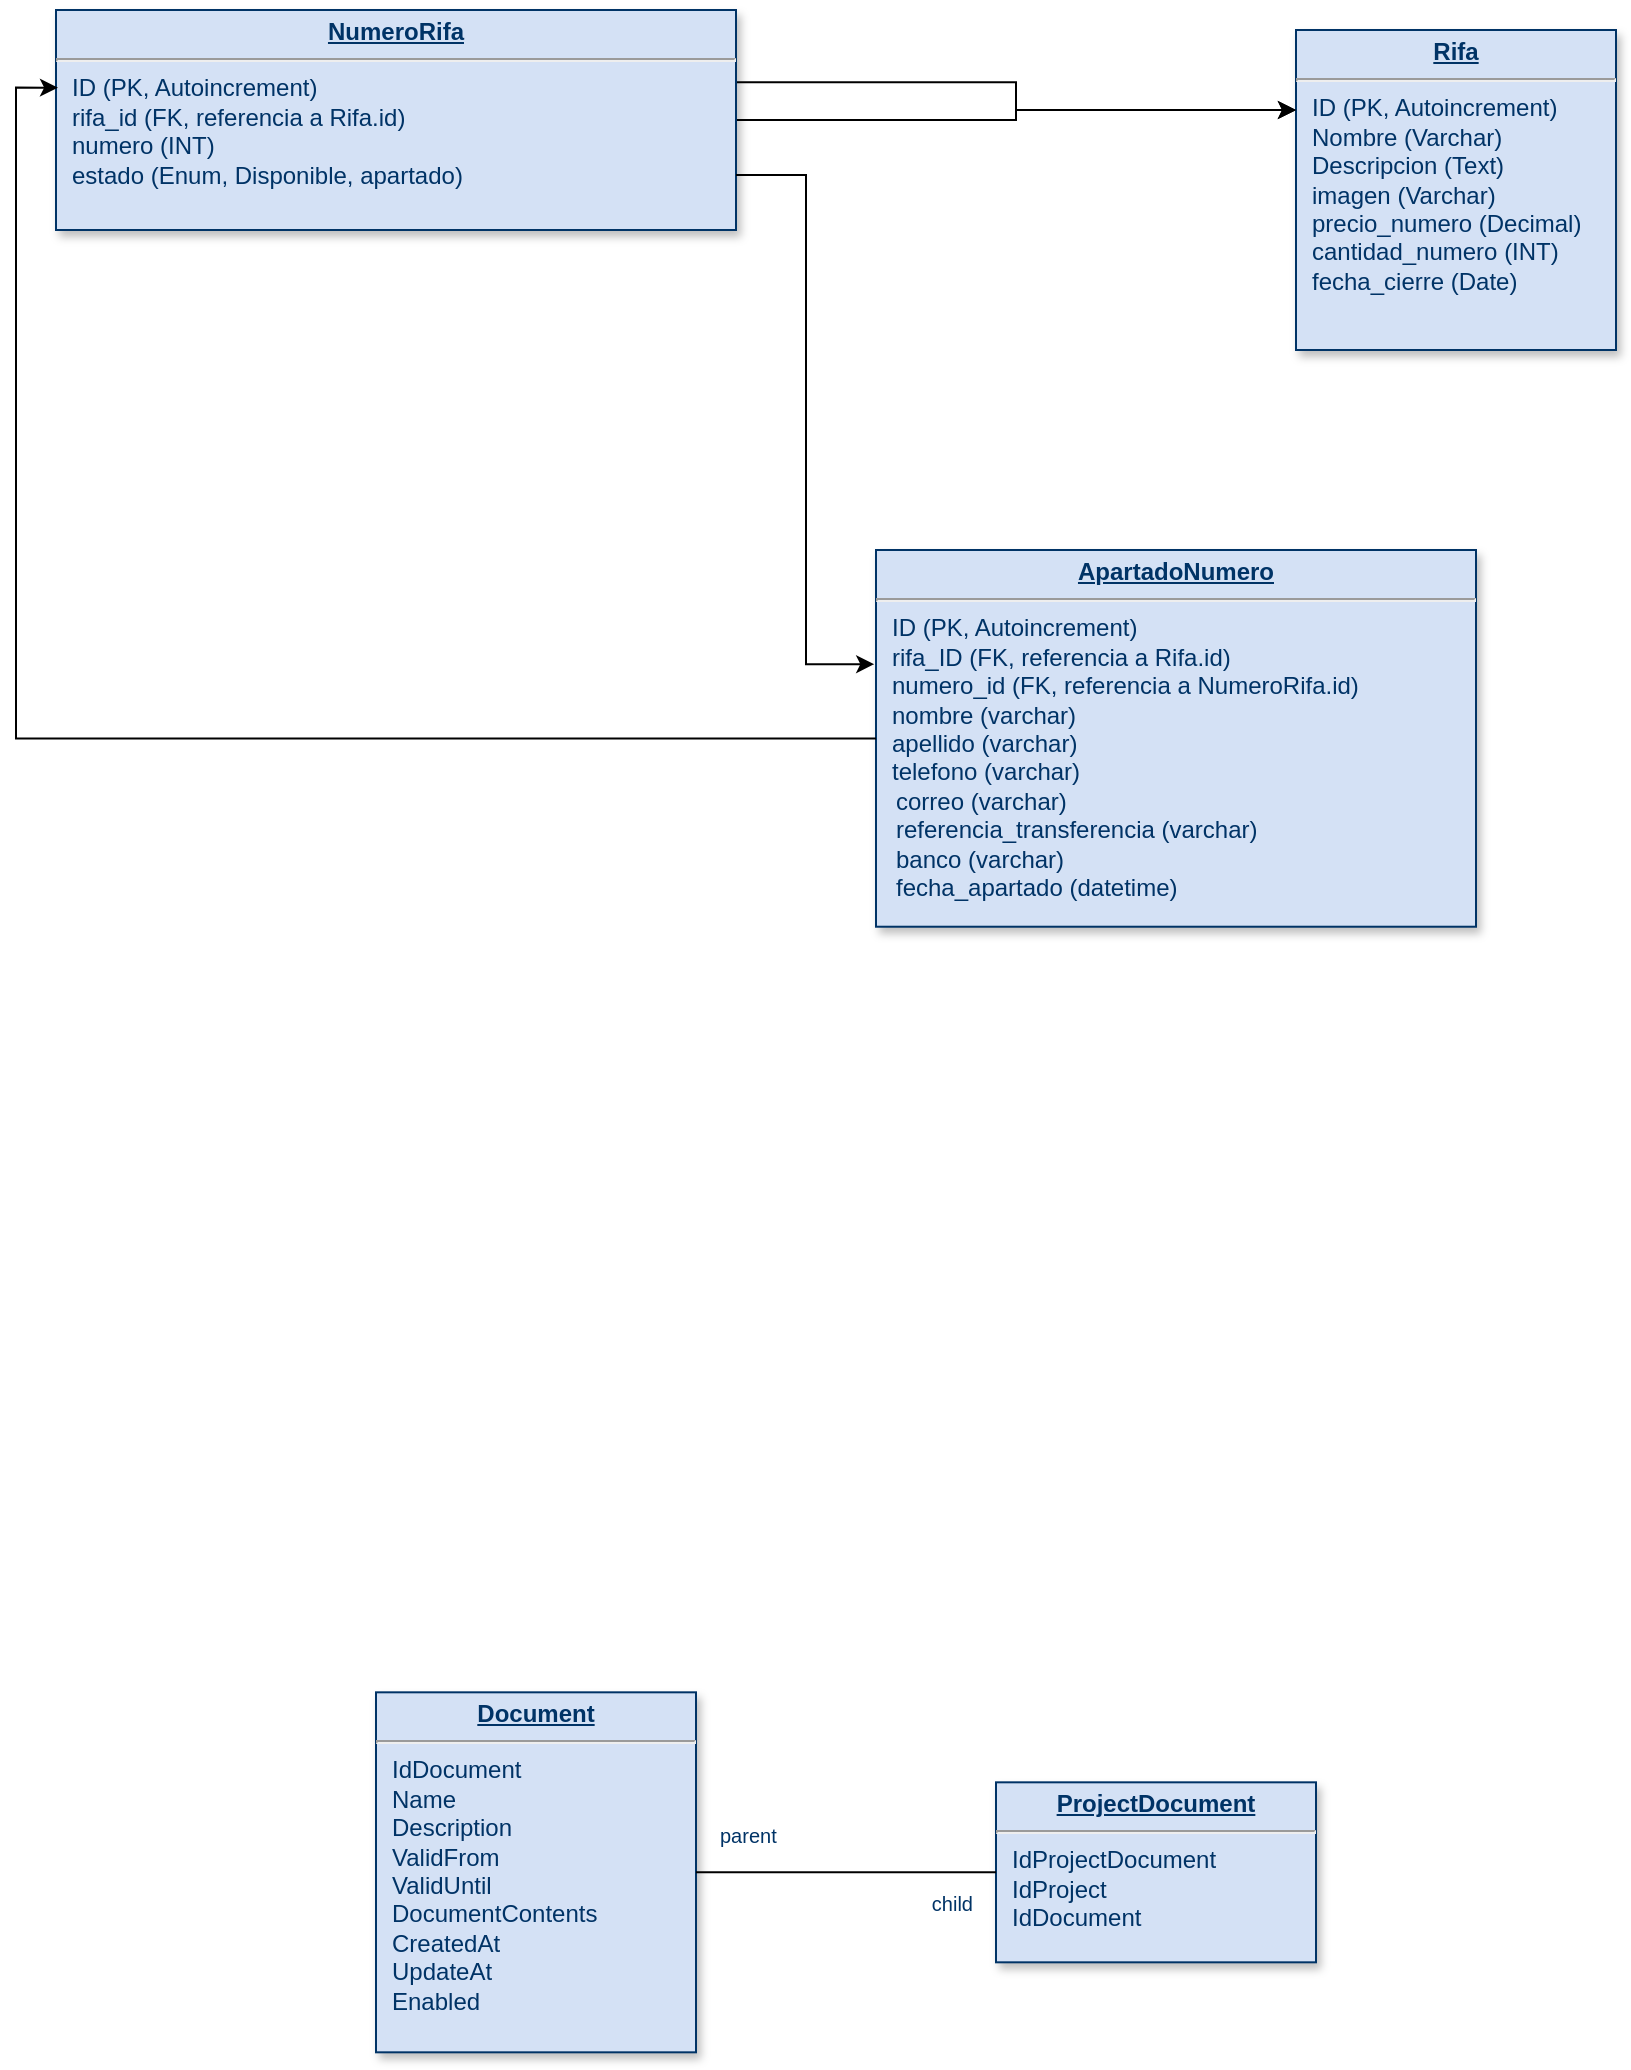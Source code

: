 <mxfile version="26.1.1">
  <diagram name="Page-1" id="efa7a0a1-bf9b-a30e-e6df-94a7791c09e9">
    <mxGraphModel dx="1523" dy="476" grid="1" gridSize="10" guides="1" tooltips="1" connect="1" arrows="1" fold="1" page="1" pageScale="1" pageWidth="826" pageHeight="1169" background="none" math="0" shadow="0">
      <root>
        <mxCell id="0" />
        <mxCell id="1" parent="0" />
        <mxCell id="25" value="&lt;p style=&quot;margin: 0px; margin-top: 4px; text-align: center; text-decoration: underline;&quot;&gt;&lt;b&gt;Rifa&lt;/b&gt;&lt;/p&gt;&lt;hr&gt;&lt;p style=&quot;margin: 0px; margin-left: 8px;&quot;&gt;ID (PK, Autoincrement)&lt;/p&gt;&lt;p style=&quot;margin: 0px; margin-left: 8px;&quot;&gt;Nombre (Varchar)&lt;/p&gt;&lt;p style=&quot;margin: 0px; margin-left: 8px;&quot;&gt;Descripcion (Text)&lt;/p&gt;&lt;p style=&quot;margin: 0px; margin-left: 8px;&quot;&gt;imagen (Varchar)&lt;/p&gt;&lt;p style=&quot;margin: 0px; margin-left: 8px;&quot;&gt;precio_numero (Decimal)&lt;/p&gt;&lt;p style=&quot;margin: 0px; margin-left: 8px;&quot;&gt;cantidad_numero (INT)&lt;/p&gt;&lt;p style=&quot;margin: 0px; margin-left: 8px;&quot;&gt;fecha_cierre (Date)&lt;/p&gt;" style="verticalAlign=top;align=left;overflow=fill;fontSize=12;fontFamily=Helvetica;html=1;strokeColor=#003366;shadow=1;fillColor=#D4E1F5;fontColor=#003366" parent="1" vertex="1">
          <mxGeometry x="590" y="50.0" width="160" height="160" as="geometry" />
        </mxCell>
        <mxCell id="28" value="&lt;p style=&quot;margin: 0px; margin-top: 4px; text-align: center; text-decoration: underline;&quot;&gt;&lt;strong&gt;Document&lt;/strong&gt;&lt;/p&gt;&lt;hr /&gt;&lt;p style=&quot;margin: 0px; margin-left: 8px;&quot;&gt;IdDocument&lt;/p&gt;&lt;p style=&quot;margin: 0px; margin-left: 8px;&quot;&gt;Name&lt;/p&gt;&lt;p style=&quot;margin: 0px; margin-left: 8px;&quot;&gt;Description&lt;/p&gt;&lt;p style=&quot;margin: 0px; margin-left: 8px;&quot;&gt;ValidFrom&lt;/p&gt;&lt;p style=&quot;margin: 0px; margin-left: 8px;&quot;&gt;ValidUntil&lt;/p&gt;&lt;p style=&quot;margin: 0px; margin-left: 8px;&quot;&gt;DocumentContents&lt;/p&gt;&lt;p style=&quot;margin: 0px; margin-left: 8px;&quot;&gt;CreatedAt&lt;/p&gt;&lt;p style=&quot;margin: 0px; margin-left: 8px;&quot;&gt;UpdateAt&lt;/p&gt;&lt;p style=&quot;margin: 0px; margin-left: 8px;&quot;&gt;Enabled&lt;/p&gt;" style="verticalAlign=top;align=left;overflow=fill;fontSize=12;fontFamily=Helvetica;html=1;strokeColor=#003366;shadow=1;fillColor=#D4E1F5;fontColor=#003366" parent="1" vertex="1">
          <mxGeometry x="130.0" y="881.16" width="160" height="180" as="geometry" />
        </mxCell>
        <mxCell id="34" value="&lt;p style=&quot;margin: 0px ; margin-top: 4px ; text-align: center ; text-decoration: underline&quot;&gt;&lt;strong&gt;ProjectDocument&lt;/strong&gt;&lt;/p&gt;&lt;hr&gt;&lt;p style=&quot;margin: 0px ; margin-left: 8px&quot;&gt;IdProjectDocument&lt;/p&gt;&lt;p style=&quot;margin: 0px ; margin-left: 8px&quot;&gt;IdProject&lt;/p&gt;&lt;p style=&quot;margin: 0px ; margin-left: 8px&quot;&gt;IdDocument&lt;/p&gt;" style="verticalAlign=top;align=left;overflow=fill;fontSize=12;fontFamily=Helvetica;html=1;strokeColor=#003366;shadow=1;fillColor=#D4E1F5;fontColor=#003366" parent="1" vertex="1">
          <mxGeometry x="440.0" y="926.16" width="160" height="90" as="geometry" />
        </mxCell>
        <mxCell id="107" value="" style="endArrow=none;edgeStyle=orthogonalEdgeStyle;" parent="1" source="28" target="34" edge="1">
          <mxGeometry x="190" y="950" as="geometry">
            <mxPoint x="190" y="950" as="sourcePoint" />
            <mxPoint x="350" y="950" as="targetPoint" />
          </mxGeometry>
        </mxCell>
        <mxCell id="108" value="parent" style="resizable=0;align=left;verticalAlign=bottom;labelBackgroundColor=#ffffff;fontSize=10;strokeColor=#003366;shadow=1;fillColor=#D4E1F5;fontColor=#003366" parent="107" connectable="0" vertex="1">
          <mxGeometry x="-1" relative="1" as="geometry">
            <mxPoint x="10" y="-10" as="offset" />
          </mxGeometry>
        </mxCell>
        <mxCell id="109" value="child" style="resizable=0;align=right;verticalAlign=bottom;labelBackgroundColor=#ffffff;fontSize=10;strokeColor=#003366;shadow=1;fillColor=#D4E1F5;fontColor=#003366" parent="107" connectable="0" vertex="1">
          <mxGeometry x="1" relative="1" as="geometry">
            <mxPoint x="-10" y="23.84" as="offset" />
          </mxGeometry>
        </mxCell>
        <mxCell id="hUSG48DK15zcZW_5QXwJ-115" value="&lt;p style=&quot;margin: 0px; margin-top: 4px; text-align: center; text-decoration: underline;&quot;&gt;&lt;b&gt;ApartadoNumero&lt;/b&gt;&lt;/p&gt;&lt;hr&gt;&lt;p style=&quot;margin: 0px; margin-left: 8px;&quot;&gt;ID (PK, Autoincrement)&lt;/p&gt;&lt;p style=&quot;margin: 0px; margin-left: 8px;&quot;&gt;rifa_ID (FK, referencia a Rifa.id)&lt;/p&gt;&lt;p style=&quot;margin: 0px; margin-left: 8px;&quot;&gt;numero_id (FK, referencia a NumeroRifa.id)&lt;/p&gt;&lt;p style=&quot;margin: 0px; margin-left: 8px;&quot;&gt;nombre (varchar)&lt;/p&gt;&lt;p style=&quot;margin: 0px 0px 0px 8px;&quot;&gt;apellido (varchar)&lt;/p&gt;&lt;div&gt;&lt;p style=&quot;margin: 0px 0px 0px 8px;&quot;&gt;telefono (varchar)&lt;/p&gt;&lt;div&gt;&amp;nbsp; &amp;nbsp;correo&lt;span style=&quot;background-color: transparent; color: light-dark(rgb(0, 51, 102), rgb(161, 205, 249));&quot;&gt;&amp;nbsp;(varchar)&lt;/span&gt;&lt;/div&gt;&lt;div&gt;&amp;nbsp; &amp;nbsp;referencia_transferencia&lt;span style=&quot;background-color: transparent; color: light-dark(rgb(0, 51, 102), rgb(161, 205, 249));&quot;&gt;&amp;nbsp;(varchar)&lt;/span&gt;&lt;/div&gt;&lt;div&gt;&lt;span style=&quot;background-color: transparent; color: light-dark(rgb(0, 51, 102), rgb(161, 205, 249));&quot;&gt;&amp;nbsp; &amp;nbsp;banco (varchar)&lt;/span&gt;&lt;/div&gt;&lt;div&gt;&amp;nbsp; &amp;nbsp;fecha_apartado (datetime)&lt;/div&gt;&lt;div&gt;&lt;span style=&quot;background-color: transparent; color: light-dark(rgb(0, 51, 102), rgb(161, 205, 249));&quot;&gt;&lt;br&gt;&lt;/span&gt;&lt;/div&gt;&lt;div&gt;&lt;span style=&quot;background-color: transparent; color: light-dark(rgb(0, 51, 102), rgb(161, 205, 249));&quot;&gt;&lt;br&gt;&lt;/span&gt;&lt;/div&gt;&lt;/div&gt;&lt;p style=&quot;margin: 0px; margin-left: 8px;&quot;&gt;&lt;span style=&quot;color: rgba(0, 0, 0, 0); font-family: monospace; font-size: 0px;&quot;&gt;%3CmxGraphModel%3E%3Croot%3E%3CmxCell%20id%3D%220%22%2F%3E%3CmxCell%20id%3D%221%22%20parent%3D%220%22%2F%3E%3CmxCell%20id%3D%222%22%20value%3D%22%26lt%3Bp%20style%3D%26quot%3Bmargin%3A%200px%3B%20margin-top%3A%204px%3B%20text-align%3A%20center%3B%20text-decoration%3A%20underline%3B%26quot%3B%26gt%3B%26lt%3Bb%26gt%3BRifa%26lt%3B%2Fb%26gt%3B%26lt%3B%2Fp%26gt%3B%26lt%3Bhr%26gt%3B%26lt%3Bp%20style%3D%26quot%3Bmargin%3A%200px%3B%20margin-left%3A%208px%3B%26quot%3B%26gt%3BID%26lt%3B%2Fp%26gt%3B%26lt%3Bp%20style%3D%26quot%3Bmargin%3A%200px%3B%20margin-left%3A%208px%3B%26quot%3B%26gt%3BRifa_id%26lt%3B%2Fp%26gt%3B%26lt%3Bp%20style%3D%26quot%3Bmargin%3A%200px%3B%20margin-left%3A%208px%3B%26quot%3B%26gt%3BM%26lt%3B%2Fp%26gt%3B%26lt%3Bp%20style%3D%26quot%3Bmargin%3A%200px%3B%20margin-left%3A%208px%3B%26quot%3B%26gt%3BDescripcion%26lt%3B%2Fp%26gt%3B%26lt%3Bp%20style%3D%26quot%3Bmargin%3A%200px%3B%20margin-left%3A%208px%3B%26quot%3B%26gt%3BImagen%26lt%3B%2Fp%26gt%3B%26lt%3Bp%20style%3D%26quot%3Bmargin%3A%200px%3B%20margin-left%3A%208px%3B%26quot%3B%26gt%3BPrecio%26lt%3B%2Fp%26gt%3B%26lt%3Bp%20style%3D%26quot%3Bmargin%3A%200px%3B%20margin-left%3A%208px%3B%26quot%3B%26gt%3BNumeros%26lt%3B%2Fp%26gt%3B%26lt%3Bp%20style%3D%26quot%3Bmargin%3A%200px%3B%20margin-left%3A%208px%3B%26quot%3B%26gt%3BFecha_Cierre%26lt%3B%2Fp%26gt%3B%22%20style%3D%22verticalAlign%3Dtop%3Balign%3Dleft%3Boverflow%3Dfill%3BfontSize%3D12%3BfontFamily%3DHelvetica%3Bhtml%3D1%3BstrokeColor%3D%23003366%3Bshadow%3D1%3BfillColor%3D%23D4E1F5%3BfontColor%3D%23003366%22%20vertex%3D%221%22%20parent%3D%221%22%3E%3CmxGeometry%20x%3D%22310.0%22%20y%3D%2231.64%22%20width%3D%22160%22%20height%3D%22160%22%20as%3D%22geometry%22%2F%3E%3C%2FmxCell%3E%3C%2Froot%3E%3C%2FmxGraphModel%3E&lt;/span&gt;&lt;/p&gt;&lt;p style=&quot;margin: 0px; margin-left: 8px;&quot;&gt;&lt;span style=&quot;color: rgba(0, 0, 0, 0); font-family: monospace; font-size: 0px;&quot;&gt;&lt;br&gt;&lt;/span&gt;&lt;/p&gt;&lt;p style=&quot;margin: 0px; margin-left: 8px;&quot;&gt;&lt;span style=&quot;color: rgba(0, 0, 0, 0); font-family: monospace; font-size: 0px;&quot;&gt;&lt;br&gt;&lt;/span&gt;&lt;/p&gt;" style="verticalAlign=top;align=left;overflow=fill;fontSize=12;fontFamily=Helvetica;html=1;strokeColor=#003366;shadow=1;fillColor=#D4E1F5;fontColor=#003366" vertex="1" parent="1">
          <mxGeometry x="380" y="310" width="300" height="188.36" as="geometry" />
        </mxCell>
        <mxCell id="hUSG48DK15zcZW_5QXwJ-125" style="edgeStyle=orthogonalEdgeStyle;rounded=0;orthogonalLoop=1;jettySize=auto;html=1;entryX=0;entryY=0.25;entryDx=0;entryDy=0;exitX=0.995;exitY=0.328;exitDx=0;exitDy=0;exitPerimeter=0;" edge="1" parent="1" source="hUSG48DK15zcZW_5QXwJ-116" target="25">
          <mxGeometry relative="1" as="geometry" />
        </mxCell>
        <mxCell id="hUSG48DK15zcZW_5QXwJ-127" style="edgeStyle=orthogonalEdgeStyle;rounded=0;orthogonalLoop=1;jettySize=auto;html=1;exitX=1;exitY=0.5;exitDx=0;exitDy=0;entryX=0;entryY=0.25;entryDx=0;entryDy=0;" edge="1" parent="1" source="hUSG48DK15zcZW_5QXwJ-116" target="25">
          <mxGeometry relative="1" as="geometry">
            <mxPoint x="420" y="170" as="targetPoint" />
          </mxGeometry>
        </mxCell>
        <mxCell id="hUSG48DK15zcZW_5QXwJ-116" value="&lt;p style=&quot;margin: 0px; margin-top: 4px; text-align: center; text-decoration: underline;&quot;&gt;&lt;b&gt;NumeroRifa&lt;/b&gt;&lt;/p&gt;&lt;hr&gt;&lt;p style=&quot;margin: 0px; margin-left: 8px;&quot;&gt;ID (PK, Autoincrement)&lt;/p&gt;&lt;p style=&quot;margin: 0px; margin-left: 8px;&quot;&gt;rifa_id (FK, referencia a Rifa.id)&lt;/p&gt;&lt;p style=&quot;margin: 0px; margin-left: 8px;&quot;&gt;numero (INT)&lt;/p&gt;&lt;p style=&quot;margin: 0px; margin-left: 8px;&quot;&gt;estado (Enum, Disponible, apartado)&lt;/p&gt;" style="verticalAlign=top;align=left;overflow=fill;fontSize=12;fontFamily=Helvetica;html=1;strokeColor=#003366;shadow=1;fillColor=#D4E1F5;fontColor=#003366" vertex="1" parent="1">
          <mxGeometry x="-30" y="40" width="340" height="110" as="geometry" />
        </mxCell>
        <mxCell id="hUSG48DK15zcZW_5QXwJ-126" style="edgeStyle=orthogonalEdgeStyle;rounded=0;orthogonalLoop=1;jettySize=auto;html=1;exitX=1;exitY=0.75;exitDx=0;exitDy=0;entryX=-0.003;entryY=0.303;entryDx=0;entryDy=0;entryPerimeter=0;" edge="1" parent="1" source="hUSG48DK15zcZW_5QXwJ-116" target="hUSG48DK15zcZW_5QXwJ-115">
          <mxGeometry relative="1" as="geometry" />
        </mxCell>
        <mxCell id="hUSG48DK15zcZW_5QXwJ-128" style="edgeStyle=orthogonalEdgeStyle;rounded=0;orthogonalLoop=1;jettySize=auto;html=1;entryX=0.003;entryY=0.353;entryDx=0;entryDy=0;entryPerimeter=0;" edge="1" parent="1" source="hUSG48DK15zcZW_5QXwJ-115" target="hUSG48DK15zcZW_5QXwJ-116">
          <mxGeometry relative="1" as="geometry" />
        </mxCell>
      </root>
    </mxGraphModel>
  </diagram>
</mxfile>
